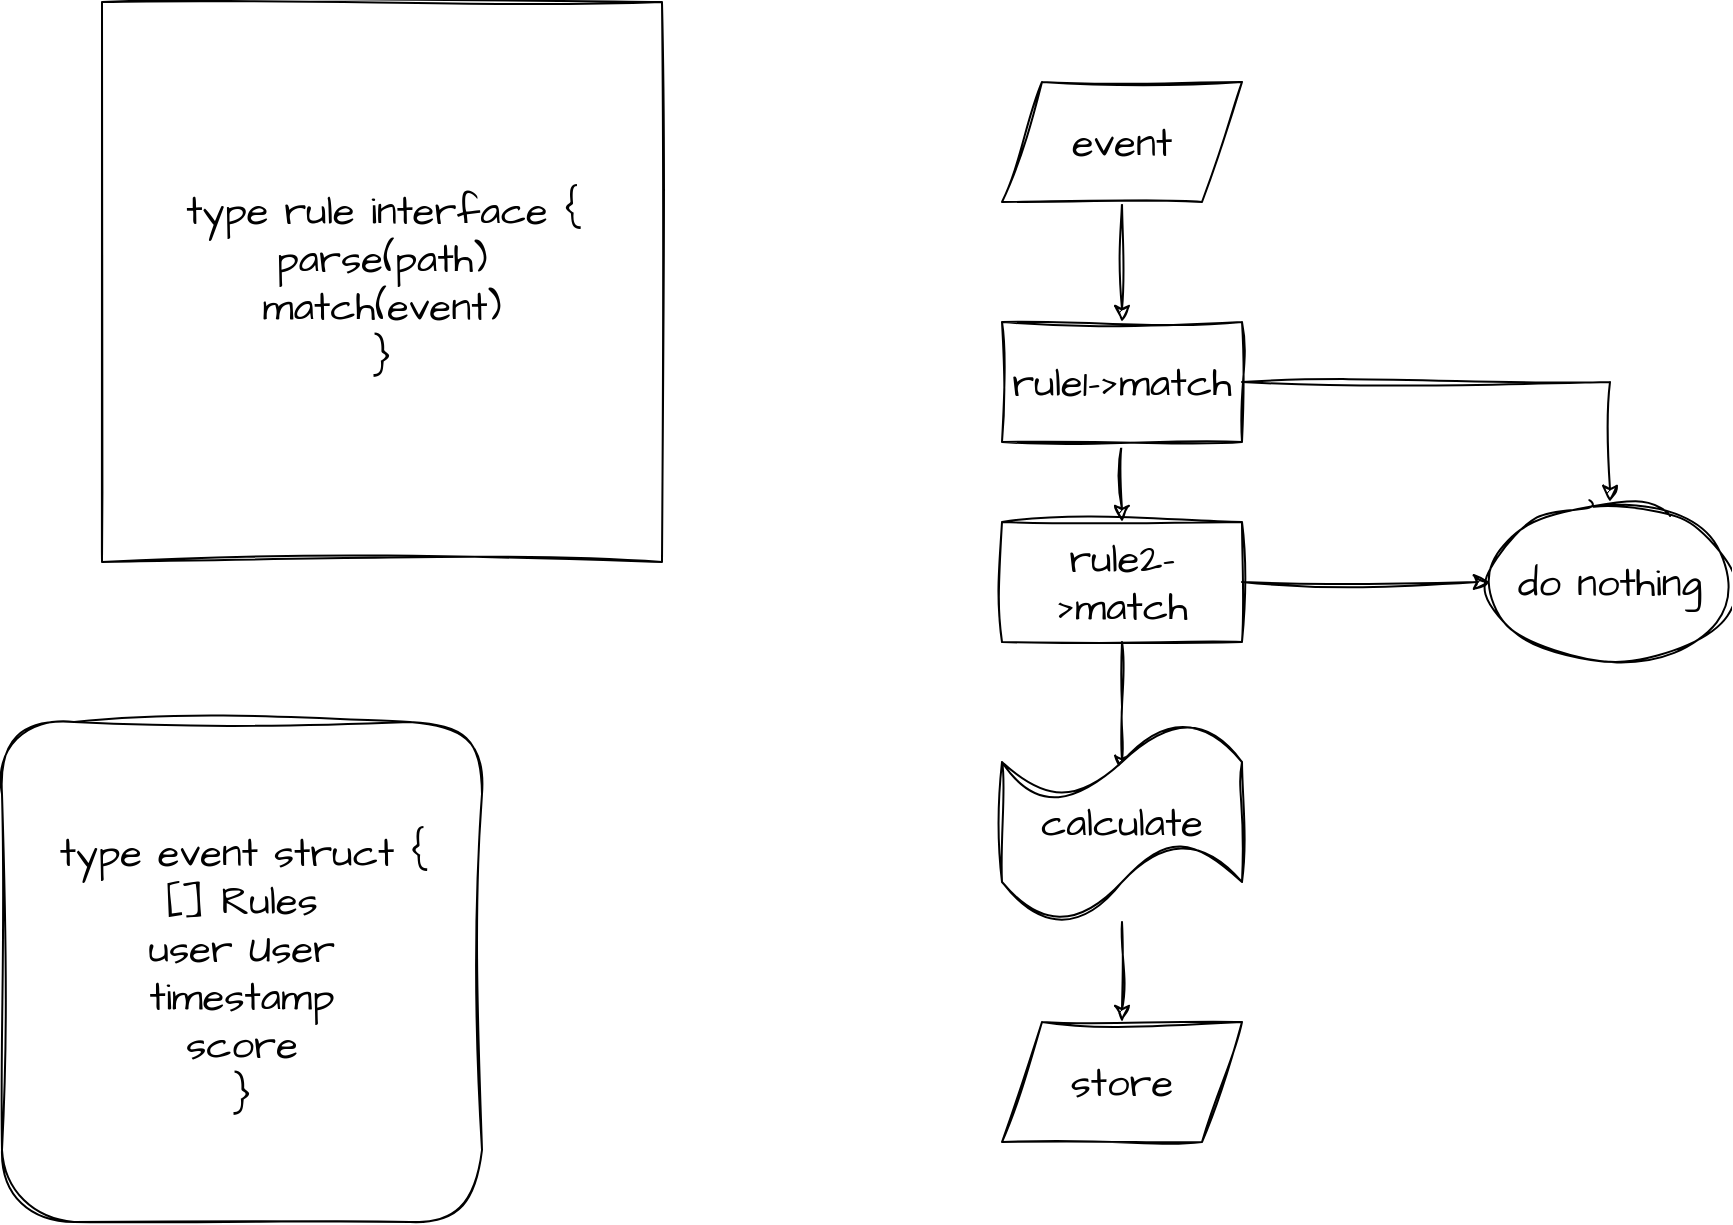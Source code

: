 <mxfile version="21.6.2" type="github">
  <diagram name="第 1 页" id="BolXNVVpIZIhIXVeaR8c">
    <mxGraphModel dx="2901" dy="1114" grid="1" gridSize="10" guides="1" tooltips="1" connect="1" arrows="1" fold="1" page="1" pageScale="1" pageWidth="827" pageHeight="1169" math="0" shadow="0">
      <root>
        <mxCell id="0" />
        <mxCell id="1" parent="0" />
        <mxCell id="87tInjC2edGsik2WXahm-5" style="edgeStyle=orthogonalEdgeStyle;rounded=0;sketch=1;hachureGap=4;jiggle=2;curveFitting=1;orthogonalLoop=1;jettySize=auto;html=1;fontFamily=Architects Daughter;fontSource=https%3A%2F%2Ffonts.googleapis.com%2Fcss%3Ffamily%3DArchitects%2BDaughter;fontSize=16;" parent="1" source="87tInjC2edGsik2WXahm-1" target="87tInjC2edGsik2WXahm-2" edge="1">
          <mxGeometry relative="1" as="geometry" />
        </mxCell>
        <mxCell id="x6LhOUr76Hx3rRvB5yDU-4" style="edgeStyle=orthogonalEdgeStyle;rounded=0;sketch=1;hachureGap=4;jiggle=2;curveFitting=1;orthogonalLoop=1;jettySize=auto;html=1;fontFamily=Architects Daughter;fontSource=https%3A%2F%2Ffonts.googleapis.com%2Fcss%3Ffamily%3DArchitects%2BDaughter;fontSize=16;" edge="1" parent="1" source="87tInjC2edGsik2WXahm-1" target="x6LhOUr76Hx3rRvB5yDU-3">
          <mxGeometry relative="1" as="geometry" />
        </mxCell>
        <mxCell id="87tInjC2edGsik2WXahm-1" value="rule1-&amp;gt;match" style="rounded=0;whiteSpace=wrap;html=1;sketch=1;hachureGap=4;jiggle=2;curveFitting=1;fontFamily=Architects Daughter;fontSource=https%3A%2F%2Ffonts.googleapis.com%2Fcss%3Ffamily%3DArchitects%2BDaughter;fontSize=20;" parent="1" vertex="1">
          <mxGeometry x="170" y="300" width="120" height="60" as="geometry" />
        </mxCell>
        <mxCell id="87tInjC2edGsik2WXahm-8" style="edgeStyle=orthogonalEdgeStyle;rounded=0;sketch=1;hachureGap=4;jiggle=2;curveFitting=1;orthogonalLoop=1;jettySize=auto;html=1;entryX=0.5;entryY=0;entryDx=0;entryDy=0;fontFamily=Architects Daughter;fontSource=https%3A%2F%2Ffonts.googleapis.com%2Fcss%3Ffamily%3DArchitects%2BDaughter;fontSize=16;" parent="1" source="87tInjC2edGsik2WXahm-2" edge="1">
          <mxGeometry relative="1" as="geometry">
            <mxPoint x="230" y="525" as="targetPoint" />
          </mxGeometry>
        </mxCell>
        <mxCell id="x6LhOUr76Hx3rRvB5yDU-5" style="edgeStyle=orthogonalEdgeStyle;rounded=0;sketch=1;hachureGap=4;jiggle=2;curveFitting=1;orthogonalLoop=1;jettySize=auto;html=1;fontFamily=Architects Daughter;fontSource=https%3A%2F%2Ffonts.googleapis.com%2Fcss%3Ffamily%3DArchitects%2BDaughter;fontSize=16;" edge="1" parent="1" source="87tInjC2edGsik2WXahm-2" target="x6LhOUr76Hx3rRvB5yDU-3">
          <mxGeometry relative="1" as="geometry" />
        </mxCell>
        <mxCell id="87tInjC2edGsik2WXahm-2" value="rule2-&amp;gt;match" style="rounded=0;whiteSpace=wrap;html=1;sketch=1;hachureGap=4;jiggle=2;curveFitting=1;fontFamily=Architects Daughter;fontSource=https%3A%2F%2Ffonts.googleapis.com%2Fcss%3Ffamily%3DArchitects%2BDaughter;fontSize=20;" parent="1" vertex="1">
          <mxGeometry x="170" y="400" width="120" height="60" as="geometry" />
        </mxCell>
        <mxCell id="87tInjC2edGsik2WXahm-4" style="edgeStyle=orthogonalEdgeStyle;rounded=0;sketch=1;hachureGap=4;jiggle=2;curveFitting=1;orthogonalLoop=1;jettySize=auto;html=1;fontFamily=Architects Daughter;fontSource=https%3A%2F%2Ffonts.googleapis.com%2Fcss%3Ffamily%3DArchitects%2BDaughter;fontSize=16;" parent="1" source="87tInjC2edGsik2WXahm-3" target="87tInjC2edGsik2WXahm-1" edge="1">
          <mxGeometry relative="1" as="geometry" />
        </mxCell>
        <mxCell id="87tInjC2edGsik2WXahm-3" value="event" style="shape=parallelogram;perimeter=parallelogramPerimeter;whiteSpace=wrap;html=1;fixedSize=1;sketch=1;hachureGap=4;jiggle=2;curveFitting=1;fontFamily=Architects Daughter;fontSource=https%3A%2F%2Ffonts.googleapis.com%2Fcss%3Ffamily%3DArchitects%2BDaughter;fontSize=20;" parent="1" vertex="1">
          <mxGeometry x="170" y="180" width="120" height="60" as="geometry" />
        </mxCell>
        <mxCell id="87tInjC2edGsik2WXahm-6" value="&lt;div&gt;type rule interface {&lt;/div&gt;&lt;div&gt;parse(path)&lt;br&gt;&lt;/div&gt;&lt;div&gt;match(event)&lt;/div&gt;&lt;div&gt;}&lt;br&gt;&lt;/div&gt;" style="whiteSpace=wrap;html=1;aspect=fixed;sketch=1;hachureGap=4;jiggle=2;curveFitting=1;fontFamily=Architects Daughter;fontSource=https%3A%2F%2Ffonts.googleapis.com%2Fcss%3Ffamily%3DArchitects%2BDaughter;fontSize=20;" parent="1" vertex="1">
          <mxGeometry x="-280" y="140" width="280" height="280" as="geometry" />
        </mxCell>
        <mxCell id="x6LhOUr76Hx3rRvB5yDU-7" style="edgeStyle=orthogonalEdgeStyle;rounded=0;sketch=1;hachureGap=4;jiggle=2;curveFitting=1;orthogonalLoop=1;jettySize=auto;html=1;entryX=0.5;entryY=0;entryDx=0;entryDy=0;fontFamily=Architects Daughter;fontSource=https%3A%2F%2Ffonts.googleapis.com%2Fcss%3Ffamily%3DArchitects%2BDaughter;fontSize=16;" edge="1" parent="1" source="87tInjC2edGsik2WXahm-9" target="x6LhOUr76Hx3rRvB5yDU-6">
          <mxGeometry relative="1" as="geometry" />
        </mxCell>
        <mxCell id="87tInjC2edGsik2WXahm-9" value="calculate" style="shape=tape;whiteSpace=wrap;html=1;sketch=1;hachureGap=4;jiggle=2;curveFitting=1;fontFamily=Architects Daughter;fontSource=https%3A%2F%2Ffonts.googleapis.com%2Fcss%3Ffamily%3DArchitects%2BDaughter;fontSize=20;" parent="1" vertex="1">
          <mxGeometry x="170" y="500" width="120" height="100" as="geometry" />
        </mxCell>
        <mxCell id="87tInjC2edGsik2WXahm-10" value="&lt;div&gt;type event struct {&lt;/div&gt;&lt;div&gt;[] Rules&lt;/div&gt;&lt;div&gt;user User&lt;/div&gt;&lt;div&gt;timestamp&lt;/div&gt;&lt;div&gt;score&lt;br&gt;&lt;/div&gt;&lt;div&gt;}&lt;br&gt;&lt;/div&gt;" style="rounded=1;whiteSpace=wrap;html=1;sketch=1;hachureGap=4;jiggle=2;curveFitting=1;fontFamily=Architects Daughter;fontSource=https%3A%2F%2Ffonts.googleapis.com%2Fcss%3Ffamily%3DArchitects%2BDaughter;fontSize=20;" parent="1" vertex="1">
          <mxGeometry x="-330" y="500" width="240" height="250" as="geometry" />
        </mxCell>
        <mxCell id="x6LhOUr76Hx3rRvB5yDU-3" value="do nothing" style="ellipse;whiteSpace=wrap;html=1;sketch=1;hachureGap=4;jiggle=2;curveFitting=1;fontFamily=Architects Daughter;fontSource=https%3A%2F%2Ffonts.googleapis.com%2Fcss%3Ffamily%3DArchitects%2BDaughter;fontSize=20;" vertex="1" parent="1">
          <mxGeometry x="414" y="390" width="120" height="80" as="geometry" />
        </mxCell>
        <mxCell id="x6LhOUr76Hx3rRvB5yDU-6" value="store" style="shape=parallelogram;perimeter=parallelogramPerimeter;whiteSpace=wrap;html=1;fixedSize=1;sketch=1;hachureGap=4;jiggle=2;curveFitting=1;fontFamily=Architects Daughter;fontSource=https%3A%2F%2Ffonts.googleapis.com%2Fcss%3Ffamily%3DArchitects%2BDaughter;fontSize=20;" vertex="1" parent="1">
          <mxGeometry x="170" y="650" width="120" height="60" as="geometry" />
        </mxCell>
      </root>
    </mxGraphModel>
  </diagram>
</mxfile>
